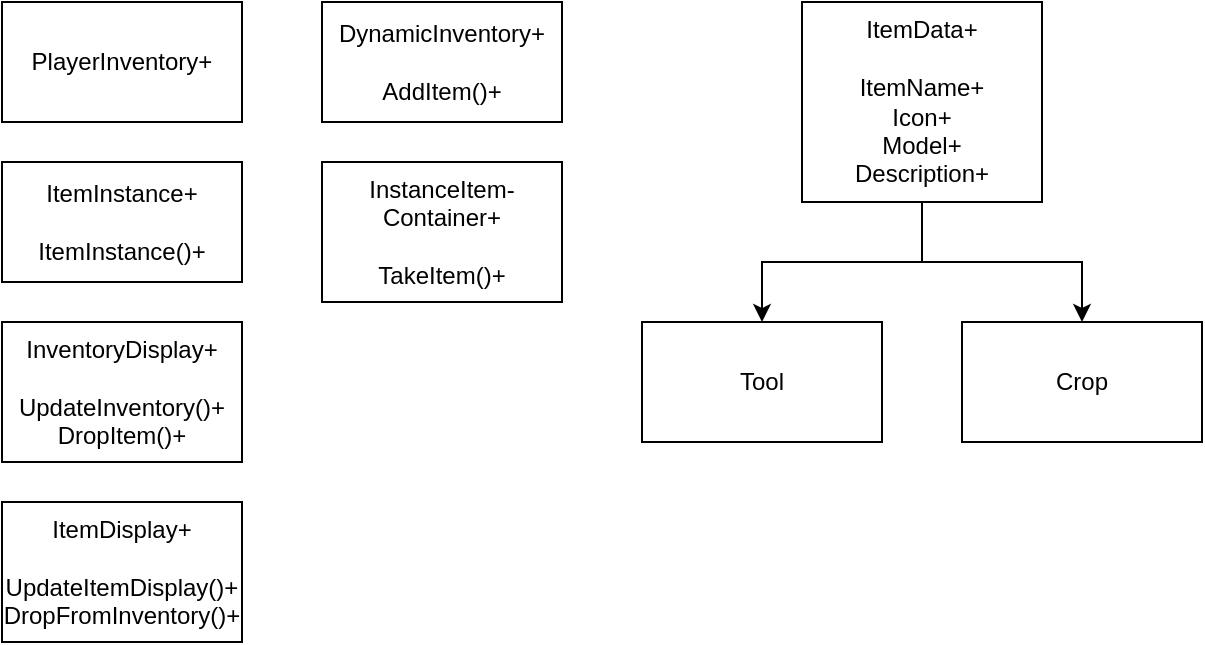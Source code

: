 <mxfile version="24.0.7" type="device">
  <diagram name="Sida-1" id="GLDYWXwAomLIM1l3pJRb">
    <mxGraphModel dx="1050" dy="565" grid="1" gridSize="10" guides="1" tooltips="1" connect="1" arrows="1" fold="1" page="1" pageScale="1" pageWidth="827" pageHeight="1169" math="0" shadow="0">
      <root>
        <mxCell id="0" />
        <mxCell id="1" parent="0" />
        <mxCell id="BG5LDXW-EnhDNjz3x6Cj-1" value="PlayerInventory+" style="rounded=0;whiteSpace=wrap;html=1;" vertex="1" parent="1">
          <mxGeometry x="120" y="80" width="120" height="60" as="geometry" />
        </mxCell>
        <mxCell id="BG5LDXW-EnhDNjz3x6Cj-2" value="DynamicInventory+&lt;div&gt;&lt;br&gt;&lt;/div&gt;&lt;div&gt;AddItem()+&lt;/div&gt;" style="rounded=0;whiteSpace=wrap;html=1;" vertex="1" parent="1">
          <mxGeometry x="280" y="80" width="120" height="60" as="geometry" />
        </mxCell>
        <mxCell id="BG5LDXW-EnhDNjz3x6Cj-3" value="ItemInstance+&lt;div&gt;&lt;br&gt;&lt;/div&gt;&lt;div&gt;ItemInstance()+&lt;/div&gt;" style="rounded=0;whiteSpace=wrap;html=1;" vertex="1" parent="1">
          <mxGeometry x="120" y="160" width="120" height="60" as="geometry" />
        </mxCell>
        <mxCell id="BG5LDXW-EnhDNjz3x6Cj-4" value="InstanceItem-Container+&lt;div&gt;&lt;br&gt;&lt;/div&gt;&lt;div&gt;TakeItem()+&lt;/div&gt;" style="rounded=0;whiteSpace=wrap;html=1;" vertex="1" parent="1">
          <mxGeometry x="280" y="160" width="120" height="70" as="geometry" />
        </mxCell>
        <mxCell id="BG5LDXW-EnhDNjz3x6Cj-10" style="edgeStyle=orthogonalEdgeStyle;rounded=0;orthogonalLoop=1;jettySize=auto;html=1;" edge="1" parent="1" source="BG5LDXW-EnhDNjz3x6Cj-5" target="BG5LDXW-EnhDNjz3x6Cj-8">
          <mxGeometry relative="1" as="geometry" />
        </mxCell>
        <mxCell id="BG5LDXW-EnhDNjz3x6Cj-11" style="edgeStyle=orthogonalEdgeStyle;rounded=0;orthogonalLoop=1;jettySize=auto;html=1;entryX=0.5;entryY=0;entryDx=0;entryDy=0;" edge="1" parent="1" source="BG5LDXW-EnhDNjz3x6Cj-5" target="BG5LDXW-EnhDNjz3x6Cj-9">
          <mxGeometry relative="1" as="geometry" />
        </mxCell>
        <mxCell id="BG5LDXW-EnhDNjz3x6Cj-5" value="ItemData+&lt;div&gt;&lt;br&gt;&lt;/div&gt;&lt;div&gt;ItemName+&lt;/div&gt;&lt;div&gt;Icon+&lt;/div&gt;&lt;div&gt;Model+&lt;/div&gt;&lt;div&gt;Description+&lt;/div&gt;" style="rounded=0;whiteSpace=wrap;html=1;" vertex="1" parent="1">
          <mxGeometry x="520" y="80" width="120" height="100" as="geometry" />
        </mxCell>
        <mxCell id="BG5LDXW-EnhDNjz3x6Cj-6" value="InventoryDisplay+&lt;div&gt;&lt;br&gt;&lt;/div&gt;&lt;div&gt;UpdateInventory()+&lt;/div&gt;&lt;div&gt;DropItem()+&lt;/div&gt;" style="rounded=0;whiteSpace=wrap;html=1;" vertex="1" parent="1">
          <mxGeometry x="120" y="240" width="120" height="70" as="geometry" />
        </mxCell>
        <mxCell id="BG5LDXW-EnhDNjz3x6Cj-7" value="ItemDisplay+&lt;div&gt;&lt;br&gt;&lt;/div&gt;&lt;div&gt;UpdateItemDisplay()+&lt;/div&gt;&lt;div&gt;DropFromInventory()+&lt;/div&gt;" style="rounded=0;whiteSpace=wrap;html=1;" vertex="1" parent="1">
          <mxGeometry x="120" y="330" width="120" height="70" as="geometry" />
        </mxCell>
        <mxCell id="BG5LDXW-EnhDNjz3x6Cj-8" value="Tool" style="rounded=0;whiteSpace=wrap;html=1;" vertex="1" parent="1">
          <mxGeometry x="440" y="240" width="120" height="60" as="geometry" />
        </mxCell>
        <mxCell id="BG5LDXW-EnhDNjz3x6Cj-9" value="Crop" style="rounded=0;whiteSpace=wrap;html=1;" vertex="1" parent="1">
          <mxGeometry x="600" y="240" width="120" height="60" as="geometry" />
        </mxCell>
      </root>
    </mxGraphModel>
  </diagram>
</mxfile>
